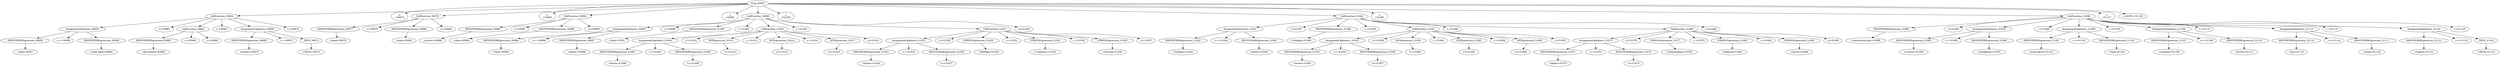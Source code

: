 digraph {

"Prog_50953"->"CallFunction_50954";
"CallFunction_50954"->"AssignmentOpetators_50955";
"AssignmentOpetators_50955"->"IDENTIFIERExpression_50956";
"IDENTIFIERExpression_50956"->"<data>50957";
"AssignmentOpetators_50955"->"<<->50958";
"AssignmentOpetators_50955"->"IDENTIFIERExpression_50959";
"IDENTIFIERExpression_50959"->"<read.table>50960";
"CallFunction_50954"->"<(>50961";
"CallFunction_50954"->"CallFunction_50962";
"CallFunction_50962"->"IDENTIFIERExpression_50963";
"IDENTIFIERExpression_50963"->"<file.choose>50964";
"CallFunction_50962"->"<(>50965";
"CallFunction_50962"->"<)>50966";
"CallFunction_50954"->"<,>50967";
"CallFunction_50954"->"AssignmentOpetators_50968";
"AssignmentOpetators_50968"->"IDENTIFIERExpression_50969";
"IDENTIFIERExpression_50969"->"<header>50970";
"AssignmentOpetators_50968"->"<=>50971";
"AssignmentOpetators_50968"->"TRUE_50972";
"TRUE_50972"->"<TRUE>50973";
"CallFunction_50954"->"<)>50974";
"Prog_50953"->"<
>50975";
"Prog_50953"->"CallFunction_50976";
"CallFunction_50976"->"IDENTIFIERExpression_50977";
"IDENTIFIERExpression_50977"->"<head>50978";
"CallFunction_50976"->"<(>50979";
"CallFunction_50976"->"IDENTIFIERExpression_50980";
"IDENTIFIERExpression_50980"->"<data>50981";
"CallFunction_50976"->"<)>50982";
"Prog_50953"->"<
>50983";
"Prog_50953"->"CallFunction_50984";
"CallFunction_50984"->"IDENTIFIERExpression_50985";
"IDENTIFIERExpression_50985"->"<attach>50986";
"CallFunction_50984"->"<(>50987";
"CallFunction_50984"->"IDENTIFIERExpression_50988";
"IDENTIFIERExpression_50988"->"<data>50989";
"CallFunction_50984"->"<)>50990";
"Prog_50953"->"<
>50991";
"Prog_50953"->"CallFunction_50992";
"CallFunction_50992"->"AssignmentOpetators_50993";
"AssignmentOpetators_50993"->"IDENTIFIERExpression_50994";
"IDENTIFIERExpression_50994"->"<Task>50995";
"AssignmentOpetators_50993"->"<<->50996";
"AssignmentOpetators_50993"->"IDENTIFIERExpression_50997";
"IDENTIFIERExpression_50997"->"<factor>50998";
"CallFunction_50992"->"<(>50999";
"CallFunction_50992"->"IDENTIFIERExpression_51000";
"IDENTIFIERExpression_51000"->"<Task>51001";
"CallFunction_50992"->"<,>51002";
"CallFunction_50992"->"CallFunction_51003";
"CallFunction_51003"->"AssignmentOpetators_51004";
"AssignmentOpetators_51004"->"IDENTIFIERExpression_51005";
"IDENTIFIERExpression_51005"->"<levels>51006";
"AssignmentOpetators_51004"->"<=>51007";
"AssignmentOpetators_51004"->"IDENTIFIERExpression_51008";
"IDENTIFIERExpression_51008"->"<c>51009";
"CallFunction_51003"->"<(>51010";
"CallFunction_51003"->"INTExpression_51011";
"INTExpression_51011"->"<1>51012";
"CallFunction_51003"->"<,>51013";
"CallFunction_51003"->"INTExpression_51014";
"INTExpression_51014"->"<2>51015";
"CallFunction_51003"->"<,>51016";
"CallFunction_51003"->"INTExpression_51017";
"INTExpression_51017"->"<3>51018";
"CallFunction_51003"->"<)>51019";
"CallFunction_50992"->"<,>51020";
"CallFunction_50992"->"CallFunction_51021";
"CallFunction_51021"->"AssignmentOpetators_51022";
"AssignmentOpetators_51022"->"IDENTIFIERExpression_51023";
"IDENTIFIERExpression_51023"->"<labels>51024";
"AssignmentOpetators_51022"->"<=>51025";
"AssignmentOpetators_51022"->"IDENTIFIERExpression_51026";
"IDENTIFIERExpression_51026"->"<c>51027";
"CallFunction_51021"->"<(>51028";
"CallFunction_51021"->"STRINGExpression_51029";
"STRINGExpression_51029"->"<PattReg>51030";
"CallFunction_51021"->"<,>51031";
"CallFunction_51021"->"STRINGExpression_51032";
"STRINGExpression_51032"->"<Cognitive>51033";
"CallFunction_51021"->"<,>51034";
"CallFunction_51021"->"STRINGExpression_51035";
"STRINGExpression_51035"->"<Driving>51036";
"CallFunction_51021"->"<)>51037";
"CallFunction_50992"->"<)>51038";
"Prog_50953"->"<
>51039";
"Prog_50953"->"CallFunction_51040";
"CallFunction_51040"->"AssignmentOpetators_51041";
"AssignmentOpetators_51041"->"IDENTIFIERExpression_51042";
"IDENTIFIERExpression_51042"->"<Smkgrp>51043";
"AssignmentOpetators_51041"->"<<->51044";
"AssignmentOpetators_51041"->"IDENTIFIERExpression_51045";
"IDENTIFIERExpression_51045"->"<factor>51046";
"CallFunction_51040"->"<(>51047";
"CallFunction_51040"->"IDENTIFIERExpression_51048";
"IDENTIFIERExpression_51048"->"<Smkgrp>51049";
"CallFunction_51040"->"<,>51050";
"CallFunction_51040"->"CallFunction_51051";
"CallFunction_51051"->"AssignmentOpetators_51052";
"AssignmentOpetators_51052"->"IDENTIFIERExpression_51053";
"IDENTIFIERExpression_51053"->"<levels>51054";
"AssignmentOpetators_51052"->"<=>51055";
"AssignmentOpetators_51052"->"IDENTIFIERExpression_51056";
"IDENTIFIERExpression_51056"->"<c>51057";
"CallFunction_51051"->"<(>51058";
"CallFunction_51051"->"INTExpression_51059";
"INTExpression_51059"->"<1>51060";
"CallFunction_51051"->"<,>51061";
"CallFunction_51051"->"INTExpression_51062";
"INTExpression_51062"->"<2>51063";
"CallFunction_51051"->"<,>51064";
"CallFunction_51051"->"INTExpression_51065";
"INTExpression_51065"->"<3>51066";
"CallFunction_51051"->"<)>51067";
"CallFunction_51040"->"<,>51068";
"CallFunction_51040"->"CallFunction_51069";
"CallFunction_51069"->"AssignmentOpetators_51070";
"AssignmentOpetators_51070"->"IDENTIFIERExpression_51071";
"IDENTIFIERExpression_51071"->"<labels>51072";
"AssignmentOpetators_51070"->"<=>51073";
"AssignmentOpetators_51070"->"IDENTIFIERExpression_51074";
"IDENTIFIERExpression_51074"->"<c>51075";
"CallFunction_51069"->"<(>51076";
"CallFunction_51069"->"STRINGExpression_51077";
"STRINGExpression_51077"->"<Nonsmoking>51078";
"CallFunction_51069"->"<,>51079";
"CallFunction_51069"->"STRINGExpression_51080";
"STRINGExpression_51080"->"<Delayed>51081";
"CallFunction_51069"->"<,>51082";
"CallFunction_51069"->"STRINGExpression_51083";
"STRINGExpression_51083"->"<Active>51084";
"CallFunction_51069"->"<)>51085";
"CallFunction_51040"->"<)>51086";
"Prog_50953"->"<
>51087";
"Prog_50953"->"CallFunction_51088";
"CallFunction_51088"->"IDENTIFIERExpression_51089";
"IDENTIFIERExpression_51089"->"<interaction.plot>51090";
"CallFunction_51088"->"<(>51091";
"CallFunction_51088"->"AssignmentOpetators_51092";
"AssignmentOpetators_51092"->"IDENTIFIERExpression_51093";
"IDENTIFIERExpression_51093"->"<x.factor>51094";
"AssignmentOpetators_51092"->"<=>51095";
"AssignmentOpetators_51092"->"IDENTIFIERExpression_51096";
"IDENTIFIERExpression_51096"->"<SmokeGrp>51097";
"CallFunction_51088"->"<,>51098";
"CallFunction_51088"->"AssignmentOpetators_51099";
"AssignmentOpetators_51099"->"IDENTIFIERExpression_51100";
"IDENTIFIERExpression_51100"->"<trace.factor>51101";
"AssignmentOpetators_51099"->"<=>51102";
"AssignmentOpetators_51099"->"IDENTIFIERExpression_51103";
"IDENTIFIERExpression_51103"->"<Task>51104";
"CallFunction_51088"->"<,>51105";
"CallFunction_51088"->"AssignmentOpetators_51106";
"AssignmentOpetators_51106"->"IDENTIFIERExpression_51107";
"IDENTIFIERExpression_51107"->"<response>51108";
"AssignmentOpetators_51106"->"<=>51109";
"AssignmentOpetators_51106"->"IDENTIFIERExpression_51110";
"IDENTIFIERExpression_51110"->"<Errors>51111";
"CallFunction_51088"->"<,>51112";
"CallFunction_51088"->"AssignmentOpetators_51113";
"AssignmentOpetators_51113"->"IDENTIFIERExpression_51114";
"IDENTIFIERExpression_51114"->"<fun>51115";
"AssignmentOpetators_51113"->"<=>51116";
"AssignmentOpetators_51113"->"IDENTIFIERExpression_51117";
"IDENTIFIERExpression_51117"->"<mean>51118";
"CallFunction_51088"->"<,>51119";
"CallFunction_51088"->"AssignmentOpetators_51120";
"AssignmentOpetators_51120"->"IDENTIFIERExpression_51121";
"IDENTIFIERExpression_51121"->"<legend>51122";
"AssignmentOpetators_51120"->"<=>51123";
"AssignmentOpetators_51120"->"TRUE_51124";
"TRUE_51124"->"<TRUE>51125";
"CallFunction_51088"->"<)>51126";
"Prog_50953"->"<
>51127";
"Prog_50953"->"<<EOF>>51128";
}
